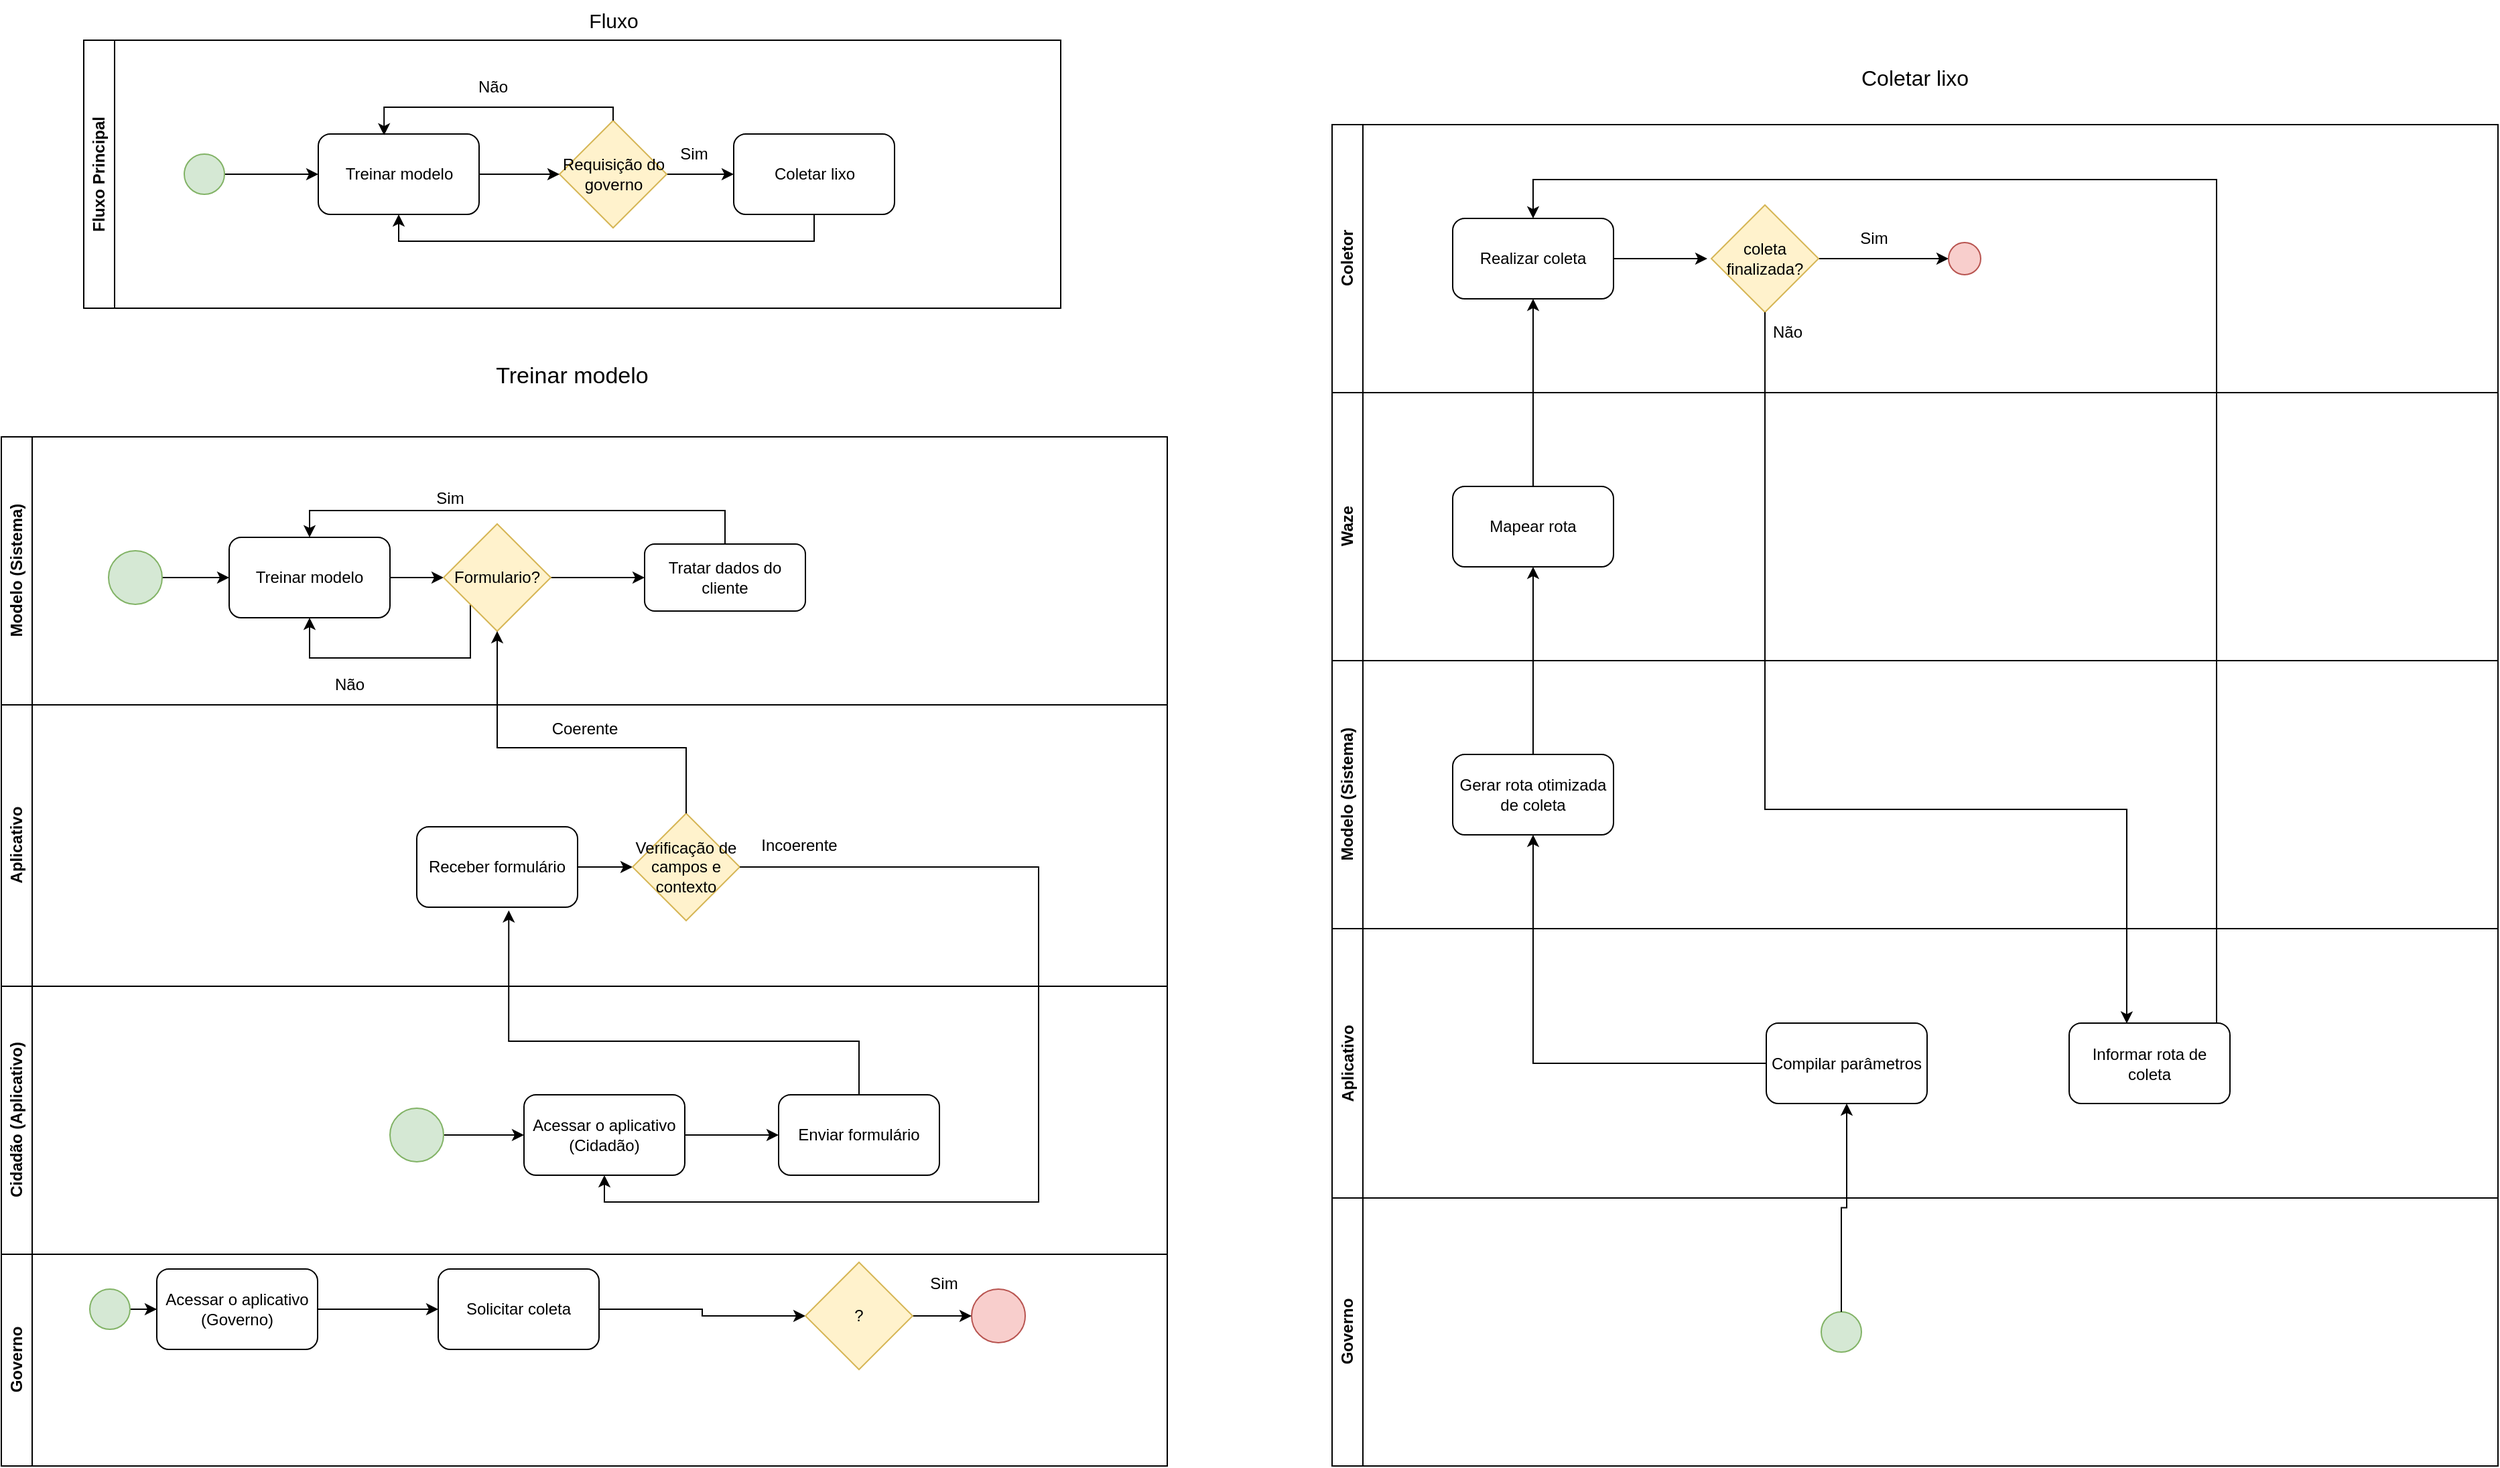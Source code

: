 <mxfile version="26.1.3" pages="3">
  <diagram name="TOBE" id="cgs9fcY_MdLF6vxdl5zY">
    <mxGraphModel dx="2385" dy="1480" grid="0" gridSize="10" guides="1" tooltips="1" connect="1" arrows="1" fold="1" page="1" pageScale="1" pageWidth="827" pageHeight="1169" math="0" shadow="0">
      <root>
        <mxCell id="0" />
        <mxCell id="1" parent="0" />
        <mxCell id="d-VJ-QEy7T55_uepb2rt-17" value="Coletor" style="swimlane;horizontal=0;whiteSpace=wrap;html=1;" parent="1" vertex="1">
          <mxGeometry x="1081" y="977" width="870" height="200" as="geometry" />
        </mxCell>
        <mxCell id="HVkNpmRQjvonwfQjf_y9-4" style="edgeStyle=orthogonalEdgeStyle;rounded=0;orthogonalLoop=1;jettySize=auto;html=1;" parent="d-VJ-QEy7T55_uepb2rt-17" source="d-VJ-QEy7T55_uepb2rt-31" edge="1">
          <mxGeometry relative="1" as="geometry">
            <mxPoint x="280" y="100.0" as="targetPoint" />
          </mxGeometry>
        </mxCell>
        <mxCell id="d-VJ-QEy7T55_uepb2rt-31" value="Realizar coleta" style="rounded=1;whiteSpace=wrap;html=1;" parent="d-VJ-QEy7T55_uepb2rt-17" vertex="1">
          <mxGeometry x="90" y="70" width="120" height="60" as="geometry" />
        </mxCell>
        <mxCell id="HVkNpmRQjvonwfQjf_y9-8" style="edgeStyle=orthogonalEdgeStyle;rounded=0;orthogonalLoop=1;jettySize=auto;html=1;" parent="d-VJ-QEy7T55_uepb2rt-17" source="HVkNpmRQjvonwfQjf_y9-5" edge="1">
          <mxGeometry relative="1" as="geometry">
            <mxPoint x="460" y="100" as="targetPoint" />
          </mxGeometry>
        </mxCell>
        <mxCell id="HVkNpmRQjvonwfQjf_y9-5" value="coleta finalizada?" style="rhombus;whiteSpace=wrap;html=1;fillColor=#fff2cc;strokeColor=#d6b656;" parent="d-VJ-QEy7T55_uepb2rt-17" vertex="1">
          <mxGeometry x="283" y="60" width="80" height="80" as="geometry" />
        </mxCell>
        <mxCell id="HVkNpmRQjvonwfQjf_y9-11" value="" style="ellipse;whiteSpace=wrap;html=1;aspect=fixed;fillColor=#f8cecc;strokeColor=#b85450;" parent="d-VJ-QEy7T55_uepb2rt-17" vertex="1">
          <mxGeometry x="460" y="88" width="24" height="24" as="geometry" />
        </mxCell>
        <mxCell id="HVkNpmRQjvonwfQjf_y9-7" value="Não" style="text;html=1;align=center;verticalAlign=middle;whiteSpace=wrap;rounded=0;" parent="d-VJ-QEy7T55_uepb2rt-17" vertex="1">
          <mxGeometry x="310" y="140" width="60" height="30" as="geometry" />
        </mxCell>
        <mxCell id="HVkNpmRQjvonwfQjf_y9-9" value="Sim" style="text;html=1;align=center;verticalAlign=middle;resizable=0;points=[];autosize=1;strokeColor=none;fillColor=none;" parent="d-VJ-QEy7T55_uepb2rt-17" vertex="1">
          <mxGeometry x="384" y="70" width="40" height="30" as="geometry" />
        </mxCell>
        <mxCell id="d-VJ-QEy7T55_uepb2rt-18" value="Modelo (Sistema)" style="swimlane;horizontal=0;whiteSpace=wrap;html=1;" parent="1" vertex="1">
          <mxGeometry x="1081" y="1377" width="870" height="200" as="geometry" />
        </mxCell>
        <mxCell id="d-VJ-QEy7T55_uepb2rt-28" value="Gerar rota otimizada de coleta" style="rounded=1;whiteSpace=wrap;html=1;" parent="d-VJ-QEy7T55_uepb2rt-18" vertex="1">
          <mxGeometry x="90" y="70" width="120" height="60" as="geometry" />
        </mxCell>
        <mxCell id="d-VJ-QEy7T55_uepb2rt-21" value="Aplicativo" style="swimlane;horizontal=0;whiteSpace=wrap;html=1;" parent="1" vertex="1">
          <mxGeometry x="88" y="1410" width="870" height="210" as="geometry" />
        </mxCell>
        <mxCell id="fbK9W6iJaRy3xWYXGoXf-3" style="edgeStyle=orthogonalEdgeStyle;rounded=0;orthogonalLoop=1;jettySize=auto;html=1;entryX=0;entryY=0.5;entryDx=0;entryDy=0;" parent="d-VJ-QEy7T55_uepb2rt-21" source="d-VJ-QEy7T55_uepb2rt-53" target="fbK9W6iJaRy3xWYXGoXf-2" edge="1">
          <mxGeometry relative="1" as="geometry" />
        </mxCell>
        <mxCell id="d-VJ-QEy7T55_uepb2rt-53" value="Receber formulário" style="rounded=1;whiteSpace=wrap;html=1;" parent="d-VJ-QEy7T55_uepb2rt-21" vertex="1">
          <mxGeometry x="310" y="91" width="120" height="60" as="geometry" />
        </mxCell>
        <mxCell id="fbK9W6iJaRy3xWYXGoXf-2" value="Verificação de campos e contexto" style="rhombus;whiteSpace=wrap;html=1;fillColor=#fff2cc;strokeColor=#d6b656;" parent="d-VJ-QEy7T55_uepb2rt-21" vertex="1">
          <mxGeometry x="471" y="81" width="80" height="80" as="geometry" />
        </mxCell>
        <mxCell id="fbK9W6iJaRy3xWYXGoXf-9" value="Incoerente" style="text;html=1;align=center;verticalAlign=middle;resizable=0;points=[];autosize=1;strokeColor=none;fillColor=none;" parent="d-VJ-QEy7T55_uepb2rt-21" vertex="1">
          <mxGeometry x="557" y="92" width="75" height="26" as="geometry" />
        </mxCell>
        <mxCell id="d-VJ-QEy7T55_uepb2rt-22" value="Cidadão (Aplicativo)" style="swimlane;horizontal=0;whiteSpace=wrap;html=1;" parent="1" vertex="1">
          <mxGeometry x="88" y="1620" width="870" height="200" as="geometry" />
        </mxCell>
        <mxCell id="d-VJ-QEy7T55_uepb2rt-47" style="edgeStyle=orthogonalEdgeStyle;rounded=0;orthogonalLoop=1;jettySize=auto;html=1;entryX=0;entryY=0.5;entryDx=0;entryDy=0;" parent="d-VJ-QEy7T55_uepb2rt-22" source="d-VJ-QEy7T55_uepb2rt-45" target="d-VJ-QEy7T55_uepb2rt-46" edge="1">
          <mxGeometry relative="1" as="geometry" />
        </mxCell>
        <mxCell id="d-VJ-QEy7T55_uepb2rt-45" value="" style="ellipse;whiteSpace=wrap;html=1;aspect=fixed;fillColor=#d5e8d4;strokeColor=#82b366;" parent="d-VJ-QEy7T55_uepb2rt-22" vertex="1">
          <mxGeometry x="290" y="91" width="40" height="40" as="geometry" />
        </mxCell>
        <mxCell id="d-VJ-QEy7T55_uepb2rt-50" style="edgeStyle=orthogonalEdgeStyle;rounded=0;orthogonalLoop=1;jettySize=auto;html=1;" parent="d-VJ-QEy7T55_uepb2rt-22" source="d-VJ-QEy7T55_uepb2rt-46" edge="1">
          <mxGeometry relative="1" as="geometry">
            <mxPoint x="580" y="111" as="targetPoint" />
          </mxGeometry>
        </mxCell>
        <mxCell id="d-VJ-QEy7T55_uepb2rt-46" value="Acessar o aplicativo (Cidadão)" style="rounded=1;whiteSpace=wrap;html=1;" parent="d-VJ-QEy7T55_uepb2rt-22" vertex="1">
          <mxGeometry x="390" y="81" width="120" height="60" as="geometry" />
        </mxCell>
        <mxCell id="d-VJ-QEy7T55_uepb2rt-51" value="Enviar formulário" style="rounded=1;whiteSpace=wrap;html=1;" parent="d-VJ-QEy7T55_uepb2rt-22" vertex="1">
          <mxGeometry x="580" y="81" width="120" height="60" as="geometry" />
        </mxCell>
        <mxCell id="d-VJ-QEy7T55_uepb2rt-43" value="&lt;font style=&quot;font-size: 16px;&quot;&gt;Coletar lixo&lt;/font&gt;" style="text;html=1;align=center;verticalAlign=middle;whiteSpace=wrap;rounded=0;" parent="1" vertex="1">
          <mxGeometry x="1446" y="927" width="140" height="30" as="geometry" />
        </mxCell>
        <mxCell id="d-VJ-QEy7T55_uepb2rt-44" value="&lt;font style=&quot;font-size: 17px;&quot;&gt;Treinar modelo&lt;/font&gt;" style="text;html=1;align=center;verticalAlign=middle;whiteSpace=wrap;rounded=0;" parent="1" vertex="1">
          <mxGeometry x="443" y="1150" width="142" height="30" as="geometry" />
        </mxCell>
        <mxCell id="d-VJ-QEy7T55_uepb2rt-55" value="Modelo (Sistema)" style="swimlane;horizontal=0;whiteSpace=wrap;html=1;startSize=23;" parent="1" vertex="1">
          <mxGeometry x="88" y="1210" width="870" height="200" as="geometry" />
        </mxCell>
        <mxCell id="d-VJ-QEy7T55_uepb2rt-78" style="edgeStyle=orthogonalEdgeStyle;rounded=0;orthogonalLoop=1;jettySize=auto;html=1;entryX=0;entryY=0.5;entryDx=0;entryDy=0;" parent="d-VJ-QEy7T55_uepb2rt-55" source="d-VJ-QEy7T55_uepb2rt-59" target="d-VJ-QEy7T55_uepb2rt-77" edge="1">
          <mxGeometry relative="1" as="geometry" />
        </mxCell>
        <mxCell id="d-VJ-QEy7T55_uepb2rt-59" value="Treinar modelo" style="rounded=1;whiteSpace=wrap;html=1;" parent="d-VJ-QEy7T55_uepb2rt-55" vertex="1">
          <mxGeometry x="170" y="75" width="120" height="60" as="geometry" />
        </mxCell>
        <mxCell id="d-VJ-QEy7T55_uepb2rt-76" style="edgeStyle=orthogonalEdgeStyle;rounded=0;orthogonalLoop=1;jettySize=auto;html=1;entryX=0;entryY=0.5;entryDx=0;entryDy=0;" parent="d-VJ-QEy7T55_uepb2rt-55" source="d-VJ-QEy7T55_uepb2rt-75" target="d-VJ-QEy7T55_uepb2rt-59" edge="1">
          <mxGeometry relative="1" as="geometry" />
        </mxCell>
        <mxCell id="d-VJ-QEy7T55_uepb2rt-75" value="" style="ellipse;whiteSpace=wrap;html=1;aspect=fixed;fillColor=#d5e8d4;strokeColor=#82b366;" parent="d-VJ-QEy7T55_uepb2rt-55" vertex="1">
          <mxGeometry x="80" y="85" width="40" height="40" as="geometry" />
        </mxCell>
        <mxCell id="d-VJ-QEy7T55_uepb2rt-79" style="edgeStyle=orthogonalEdgeStyle;rounded=0;orthogonalLoop=1;jettySize=auto;html=1;entryX=0;entryY=0.5;entryDx=0;entryDy=0;" parent="d-VJ-QEy7T55_uepb2rt-55" source="d-VJ-QEy7T55_uepb2rt-77" target="d-VJ-QEy7T55_uepb2rt-57" edge="1">
          <mxGeometry relative="1" as="geometry" />
        </mxCell>
        <mxCell id="dIDU0ldeqhqFMtYOlS6n-1" style="edgeStyle=orthogonalEdgeStyle;rounded=0;orthogonalLoop=1;jettySize=auto;html=1;entryX=0.5;entryY=1;entryDx=0;entryDy=0;" parent="d-VJ-QEy7T55_uepb2rt-55" source="d-VJ-QEy7T55_uepb2rt-77" target="d-VJ-QEy7T55_uepb2rt-59" edge="1">
          <mxGeometry relative="1" as="geometry">
            <Array as="points">
              <mxPoint x="350" y="165" />
              <mxPoint x="230" y="165" />
            </Array>
          </mxGeometry>
        </mxCell>
        <mxCell id="d-VJ-QEy7T55_uepb2rt-77" value="Formulario?" style="rhombus;whiteSpace=wrap;html=1;fillColor=#fff2cc;strokeColor=#d6b656;" parent="d-VJ-QEy7T55_uepb2rt-55" vertex="1">
          <mxGeometry x="330" y="65" width="80" height="80" as="geometry" />
        </mxCell>
        <mxCell id="d-VJ-QEy7T55_uepb2rt-80" style="edgeStyle=orthogonalEdgeStyle;rounded=0;orthogonalLoop=1;jettySize=auto;html=1;entryX=0.5;entryY=0;entryDx=0;entryDy=0;" parent="d-VJ-QEy7T55_uepb2rt-55" source="d-VJ-QEy7T55_uepb2rt-57" target="d-VJ-QEy7T55_uepb2rt-59" edge="1">
          <mxGeometry relative="1" as="geometry">
            <Array as="points">
              <mxPoint x="540" y="55" />
              <mxPoint x="230" y="55" />
            </Array>
          </mxGeometry>
        </mxCell>
        <mxCell id="d-VJ-QEy7T55_uepb2rt-57" value="Tratar dados do cliente" style="rounded=1;whiteSpace=wrap;html=1;" parent="d-VJ-QEy7T55_uepb2rt-55" vertex="1">
          <mxGeometry x="480" y="80" width="120" height="50" as="geometry" />
        </mxCell>
        <mxCell id="dIDU0ldeqhqFMtYOlS6n-2" value="Não" style="text;html=1;align=center;verticalAlign=middle;whiteSpace=wrap;rounded=0;" parent="d-VJ-QEy7T55_uepb2rt-55" vertex="1">
          <mxGeometry x="230" y="170" width="60" height="30" as="geometry" />
        </mxCell>
        <mxCell id="dIDU0ldeqhqFMtYOlS6n-3" value="Sim" style="text;html=1;align=center;verticalAlign=middle;whiteSpace=wrap;rounded=0;" parent="d-VJ-QEy7T55_uepb2rt-55" vertex="1">
          <mxGeometry x="305" y="31" width="60" height="30" as="geometry" />
        </mxCell>
        <mxCell id="fbK9W6iJaRy3xWYXGoXf-1" style="edgeStyle=orthogonalEdgeStyle;rounded=0;orthogonalLoop=1;jettySize=auto;html=1;entryX=0.5;entryY=1;entryDx=0;entryDy=0;" parent="1" source="d-VJ-QEy7T55_uepb2rt-63" target="d-VJ-QEy7T55_uepb2rt-67" edge="1">
          <mxGeometry relative="1" as="geometry">
            <Array as="points">
              <mxPoint x="694.5" y="1064" />
              <mxPoint x="384.5" y="1064" />
            </Array>
          </mxGeometry>
        </mxCell>
        <mxCell id="d-VJ-QEy7T55_uepb2rt-63" value="Coletar lixo" style="rounded=1;whiteSpace=wrap;html=1;" parent="1" vertex="1">
          <mxGeometry x="634.5" y="984" width="120" height="60" as="geometry" />
        </mxCell>
        <mxCell id="d-VJ-QEy7T55_uepb2rt-65" style="edgeStyle=orthogonalEdgeStyle;rounded=0;orthogonalLoop=1;jettySize=auto;html=1;" parent="1" source="d-VJ-QEy7T55_uepb2rt-64" target="d-VJ-QEy7T55_uepb2rt-63" edge="1">
          <mxGeometry relative="1" as="geometry" />
        </mxCell>
        <mxCell id="d-VJ-QEy7T55_uepb2rt-64" value="Requisição do governo" style="rhombus;whiteSpace=wrap;html=1;fillColor=#fff2cc;strokeColor=#d6b656;" parent="1" vertex="1">
          <mxGeometry x="504.5" y="974" width="80" height="80" as="geometry" />
        </mxCell>
        <mxCell id="d-VJ-QEy7T55_uepb2rt-68" value="" style="edgeStyle=orthogonalEdgeStyle;rounded=0;orthogonalLoop=1;jettySize=auto;html=1;" parent="1" source="d-VJ-QEy7T55_uepb2rt-67" target="d-VJ-QEy7T55_uepb2rt-64" edge="1">
          <mxGeometry relative="1" as="geometry" />
        </mxCell>
        <mxCell id="d-VJ-QEy7T55_uepb2rt-67" value="Treinar modelo" style="rounded=1;whiteSpace=wrap;html=1;" parent="1" vertex="1">
          <mxGeometry x="324.5" y="984" width="120" height="60" as="geometry" />
        </mxCell>
        <mxCell id="d-VJ-QEy7T55_uepb2rt-69" style="edgeStyle=orthogonalEdgeStyle;rounded=0;orthogonalLoop=1;jettySize=auto;html=1;entryX=0.409;entryY=0.017;entryDx=0;entryDy=0;entryPerimeter=0;" parent="1" source="d-VJ-QEy7T55_uepb2rt-64" target="d-VJ-QEy7T55_uepb2rt-67" edge="1">
          <mxGeometry relative="1" as="geometry">
            <Array as="points">
              <mxPoint x="544.5" y="964" />
              <mxPoint x="373.5" y="964" />
            </Array>
          </mxGeometry>
        </mxCell>
        <mxCell id="d-VJ-QEy7T55_uepb2rt-70" value="Não" style="text;html=1;align=center;verticalAlign=middle;whiteSpace=wrap;rounded=0;" parent="1" vertex="1">
          <mxGeometry x="424.5" y="934" width="60" height="30" as="geometry" />
        </mxCell>
        <mxCell id="d-VJ-QEy7T55_uepb2rt-72" value="" style="edgeStyle=orthogonalEdgeStyle;rounded=0;orthogonalLoop=1;jettySize=auto;html=1;" parent="1" source="d-VJ-QEy7T55_uepb2rt-71" target="d-VJ-QEy7T55_uepb2rt-67" edge="1">
          <mxGeometry relative="1" as="geometry" />
        </mxCell>
        <mxCell id="d-VJ-QEy7T55_uepb2rt-71" value="" style="ellipse;whiteSpace=wrap;html=1;aspect=fixed;fillColor=#d5e8d4;strokeColor=#82b366;" parent="1" vertex="1">
          <mxGeometry x="224.5" y="999" width="30" height="30" as="geometry" />
        </mxCell>
        <mxCell id="d-VJ-QEy7T55_uepb2rt-73" value="&lt;font style=&quot;font-size: 15px;&quot;&gt;Fluxo&lt;/font&gt;" style="text;html=1;align=center;verticalAlign=middle;whiteSpace=wrap;rounded=0;" parent="1" vertex="1">
          <mxGeometry x="514.5" y="884" width="60" height="30" as="geometry" />
        </mxCell>
        <mxCell id="d-VJ-QEy7T55_uepb2rt-74" value="Sim" style="text;html=1;align=center;verticalAlign=middle;whiteSpace=wrap;rounded=0;" parent="1" vertex="1">
          <mxGeometry x="574.5" y="984" width="60" height="30" as="geometry" />
        </mxCell>
        <mxCell id="d-VJ-QEy7T55_uepb2rt-82" style="edgeStyle=orthogonalEdgeStyle;rounded=0;orthogonalLoop=1;jettySize=auto;html=1;entryX=0.572;entryY=1.039;entryDx=0;entryDy=0;entryPerimeter=0;" parent="1" source="d-VJ-QEy7T55_uepb2rt-51" target="d-VJ-QEy7T55_uepb2rt-53" edge="1">
          <mxGeometry relative="1" as="geometry">
            <Array as="points">
              <mxPoint x="728" y="1661" />
              <mxPoint x="467" y="1661" />
            </Array>
          </mxGeometry>
        </mxCell>
        <mxCell id="iBNbjOJgGYLXGwrJgdYS-1" value="Aplicativo" style="swimlane;horizontal=0;whiteSpace=wrap;html=1;startSize=23;" parent="1" vertex="1">
          <mxGeometry x="1081" y="1577" width="870" height="201" as="geometry" />
        </mxCell>
        <mxCell id="iBNbjOJgGYLXGwrJgdYS-10" value="Compilar parâmetros" style="rounded=1;whiteSpace=wrap;html=1;" parent="iBNbjOJgGYLXGwrJgdYS-1" vertex="1">
          <mxGeometry x="324" y="70.5" width="120" height="60" as="geometry" />
        </mxCell>
        <mxCell id="iBNbjOJgGYLXGwrJgdYS-17" value="Informar rota de coleta" style="rounded=1;whiteSpace=wrap;html=1;" parent="iBNbjOJgGYLXGwrJgdYS-1" vertex="1">
          <mxGeometry x="550" y="70.5" width="120" height="60" as="geometry" />
        </mxCell>
        <mxCell id="d-VJ-QEy7T55_uepb2rt-20" value="Governo" style="swimlane;horizontal=0;whiteSpace=wrap;html=1;" parent="1" vertex="1">
          <mxGeometry x="1081" y="1778" width="870" height="200" as="geometry" />
        </mxCell>
        <mxCell id="d-VJ-QEy7T55_uepb2rt-24" value="" style="ellipse;whiteSpace=wrap;html=1;aspect=fixed;fillColor=#d5e8d4;strokeColor=#82b366;" parent="d-VJ-QEy7T55_uepb2rt-20" vertex="1">
          <mxGeometry x="365" y="85" width="30" height="30" as="geometry" />
        </mxCell>
        <mxCell id="iBNbjOJgGYLXGwrJgdYS-11" style="edgeStyle=orthogonalEdgeStyle;rounded=0;orthogonalLoop=1;jettySize=auto;html=1;entryX=0.5;entryY=1;entryDx=0;entryDy=0;" parent="1" source="iBNbjOJgGYLXGwrJgdYS-10" target="d-VJ-QEy7T55_uepb2rt-28" edge="1">
          <mxGeometry relative="1" as="geometry" />
        </mxCell>
        <mxCell id="iBNbjOJgGYLXGwrJgdYS-12" value="Waze" style="swimlane;horizontal=0;whiteSpace=wrap;html=1;" parent="1" vertex="1">
          <mxGeometry x="1081" y="1177" width="870" height="200" as="geometry" />
        </mxCell>
        <mxCell id="iBNbjOJgGYLXGwrJgdYS-13" value="Mapear rota" style="rounded=1;whiteSpace=wrap;html=1;" parent="iBNbjOJgGYLXGwrJgdYS-12" vertex="1">
          <mxGeometry x="90" y="70" width="120" height="60" as="geometry" />
        </mxCell>
        <mxCell id="iBNbjOJgGYLXGwrJgdYS-15" style="edgeStyle=orthogonalEdgeStyle;rounded=0;orthogonalLoop=1;jettySize=auto;html=1;entryX=0.5;entryY=1;entryDx=0;entryDy=0;" parent="1" source="d-VJ-QEy7T55_uepb2rt-28" target="iBNbjOJgGYLXGwrJgdYS-13" edge="1">
          <mxGeometry relative="1" as="geometry" />
        </mxCell>
        <mxCell id="iBNbjOJgGYLXGwrJgdYS-16" style="edgeStyle=orthogonalEdgeStyle;rounded=0;orthogonalLoop=1;jettySize=auto;html=1;entryX=0.5;entryY=1;entryDx=0;entryDy=0;" parent="1" source="iBNbjOJgGYLXGwrJgdYS-13" target="d-VJ-QEy7T55_uepb2rt-31" edge="1">
          <mxGeometry relative="1" as="geometry" />
        </mxCell>
        <mxCell id="HVkNpmRQjvonwfQjf_y9-6" style="edgeStyle=orthogonalEdgeStyle;rounded=0;orthogonalLoop=1;jettySize=auto;html=1;entryX=0.358;entryY=0.005;entryDx=0;entryDy=0;entryPerimeter=0;" parent="1" source="HVkNpmRQjvonwfQjf_y9-5" target="iBNbjOJgGYLXGwrJgdYS-17" edge="1">
          <mxGeometry relative="1" as="geometry">
            <Array as="points">
              <mxPoint x="1404" y="1488" />
              <mxPoint x="1674" y="1488" />
            </Array>
          </mxGeometry>
        </mxCell>
        <mxCell id="HVkNpmRQjvonwfQjf_y9-13" style="edgeStyle=orthogonalEdgeStyle;rounded=0;orthogonalLoop=1;jettySize=auto;html=1;" parent="1" source="iBNbjOJgGYLXGwrJgdYS-17" target="d-VJ-QEy7T55_uepb2rt-31" edge="1">
          <mxGeometry relative="1" as="geometry">
            <Array as="points">
              <mxPoint x="1741" y="1277" />
              <mxPoint x="1741" y="1018" />
              <mxPoint x="1231" y="1018" />
            </Array>
          </mxGeometry>
        </mxCell>
        <mxCell id="fbK9W6iJaRy3xWYXGoXf-5" style="edgeStyle=orthogonalEdgeStyle;rounded=0;orthogonalLoop=1;jettySize=auto;html=1;" parent="1" source="fbK9W6iJaRy3xWYXGoXf-2" target="d-VJ-QEy7T55_uepb2rt-77" edge="1">
          <mxGeometry relative="1" as="geometry">
            <Array as="points">
              <mxPoint x="599" y="1442" />
              <mxPoint x="458" y="1442" />
            </Array>
          </mxGeometry>
        </mxCell>
        <mxCell id="fbK9W6iJaRy3xWYXGoXf-6" value="Coerente" style="text;html=1;align=center;verticalAlign=middle;resizable=0;points=[];autosize=1;strokeColor=none;fillColor=none;" parent="1" vertex="1">
          <mxGeometry x="489" y="1415" width="67" height="26" as="geometry" />
        </mxCell>
        <mxCell id="fbK9W6iJaRy3xWYXGoXf-10" style="edgeStyle=orthogonalEdgeStyle;rounded=0;orthogonalLoop=1;jettySize=auto;html=1;entryX=0.5;entryY=1;entryDx=0;entryDy=0;" parent="1" source="fbK9W6iJaRy3xWYXGoXf-2" target="d-VJ-QEy7T55_uepb2rt-46" edge="1">
          <mxGeometry relative="1" as="geometry">
            <Array as="points">
              <mxPoint x="862" y="1531" />
              <mxPoint x="862" y="1781" />
              <mxPoint x="538" y="1781" />
            </Array>
          </mxGeometry>
        </mxCell>
        <mxCell id="Mr06SyDZ58Q6DUUmH8cc-7" value="Fluxo Principal" style="swimlane;horizontal=0;whiteSpace=wrap;html=1;" vertex="1" parent="1">
          <mxGeometry x="149.5" y="914" width="729" height="200" as="geometry" />
        </mxCell>
        <mxCell id="Mr06SyDZ58Q6DUUmH8cc-9" style="edgeStyle=orthogonalEdgeStyle;rounded=0;orthogonalLoop=1;jettySize=auto;html=1;" edge="1" parent="1" source="Mr06SyDZ58Q6DUUmH8cc-10">
          <mxGeometry relative="1" as="geometry">
            <mxPoint x="414" y="1861" as="targetPoint" />
          </mxGeometry>
        </mxCell>
        <mxCell id="Mr06SyDZ58Q6DUUmH8cc-10" value="Acessar o aplicativo (Governo)" style="rounded=1;whiteSpace=wrap;html=1;" vertex="1" parent="1">
          <mxGeometry x="204" y="1831" width="120" height="60" as="geometry" />
        </mxCell>
        <mxCell id="Mr06SyDZ58Q6DUUmH8cc-11" style="edgeStyle=orthogonalEdgeStyle;rounded=0;orthogonalLoop=1;jettySize=auto;html=1;" edge="1" parent="1" source="Mr06SyDZ58Q6DUUmH8cc-12" target="Mr06SyDZ58Q6DUUmH8cc-10">
          <mxGeometry relative="1" as="geometry" />
        </mxCell>
        <mxCell id="Mr06SyDZ58Q6DUUmH8cc-12" value="" style="ellipse;whiteSpace=wrap;html=1;aspect=fixed;fillColor=#d5e8d4;strokeColor=#82b366;" vertex="1" parent="1">
          <mxGeometry x="154" y="1846" width="30" height="30" as="geometry" />
        </mxCell>
        <mxCell id="Mr06SyDZ58Q6DUUmH8cc-23" style="edgeStyle=orthogonalEdgeStyle;rounded=0;orthogonalLoop=1;jettySize=auto;html=1;entryX=0;entryY=0.5;entryDx=0;entryDy=0;" edge="1" parent="1" source="Mr06SyDZ58Q6DUUmH8cc-13" target="Mr06SyDZ58Q6DUUmH8cc-22">
          <mxGeometry relative="1" as="geometry" />
        </mxCell>
        <mxCell id="Mr06SyDZ58Q6DUUmH8cc-13" value="Solicitar coleta" style="rounded=1;whiteSpace=wrap;html=1;" vertex="1" parent="1">
          <mxGeometry x="414" y="1831" width="120" height="60" as="geometry" />
        </mxCell>
        <mxCell id="Mr06SyDZ58Q6DUUmH8cc-14" value="Governo" style="swimlane;horizontal=0;whiteSpace=wrap;html=1;" vertex="1" parent="1">
          <mxGeometry x="88" y="1820" width="870" height="158" as="geometry" />
        </mxCell>
        <mxCell id="Mr06SyDZ58Q6DUUmH8cc-17" value="" style="ellipse;whiteSpace=wrap;html=1;aspect=fixed;fillColor=#f8cecc;strokeColor=#b85450;" vertex="1" parent="Mr06SyDZ58Q6DUUmH8cc-14">
          <mxGeometry x="724" y="26" width="40" height="40" as="geometry" />
        </mxCell>
        <mxCell id="Mr06SyDZ58Q6DUUmH8cc-24" style="edgeStyle=orthogonalEdgeStyle;rounded=0;orthogonalLoop=1;jettySize=auto;html=1;entryX=0;entryY=0.5;entryDx=0;entryDy=0;" edge="1" parent="Mr06SyDZ58Q6DUUmH8cc-14" source="Mr06SyDZ58Q6DUUmH8cc-22" target="Mr06SyDZ58Q6DUUmH8cc-17">
          <mxGeometry relative="1" as="geometry" />
        </mxCell>
        <mxCell id="Mr06SyDZ58Q6DUUmH8cc-22" value="?" style="rhombus;whiteSpace=wrap;html=1;fillColor=#fff2cc;strokeColor=#d6b656;" vertex="1" parent="Mr06SyDZ58Q6DUUmH8cc-14">
          <mxGeometry x="600" y="6" width="80" height="80" as="geometry" />
        </mxCell>
        <mxCell id="Mr06SyDZ58Q6DUUmH8cc-21" style="edgeStyle=orthogonalEdgeStyle;rounded=0;orthogonalLoop=1;jettySize=auto;html=1;" edge="1" parent="1" source="d-VJ-QEy7T55_uepb2rt-24" target="iBNbjOJgGYLXGwrJgdYS-10">
          <mxGeometry relative="1" as="geometry" />
        </mxCell>
        <mxCell id="Mr06SyDZ58Q6DUUmH8cc-26" value="Sim" style="text;html=1;align=center;verticalAlign=middle;resizable=0;points=[];autosize=1;strokeColor=none;fillColor=none;" vertex="1" parent="1">
          <mxGeometry x="771" y="1829" width="39" height="26" as="geometry" />
        </mxCell>
      </root>
    </mxGraphModel>
  </diagram>
  <diagram id="uuC1ExW2EnVE1ZP-EElV" name="ASIS">
    <mxGraphModel dx="1122" dy="1865" grid="0" gridSize="10" guides="1" tooltips="1" connect="1" arrows="1" fold="1" page="1" pageScale="1" pageWidth="827" pageHeight="1169" math="0" shadow="0">
      <root>
        <mxCell id="0" />
        <mxCell id="1" parent="0" />
        <mxCell id="wTCXj8QKER4XCNnipOte-1" value="Coletor" style="swimlane;horizontal=0;whiteSpace=wrap;html=1;" parent="1" vertex="1">
          <mxGeometry x="23" y="-440" width="740" height="200" as="geometry" />
        </mxCell>
        <mxCell id="wTCXj8QKER4XCNnipOte-2" style="edgeStyle=orthogonalEdgeStyle;rounded=0;orthogonalLoop=1;jettySize=auto;html=1;entryX=0;entryY=0.5;entryDx=0;entryDy=0;" parent="wTCXj8QKER4XCNnipOte-1" source="wTCXj8QKER4XCNnipOte-3" target="wTCXj8QKER4XCNnipOte-5" edge="1">
          <mxGeometry relative="1" as="geometry" />
        </mxCell>
        <mxCell id="wTCXj8QKER4XCNnipOte-3" value="Deslocar até a area de coleta" style="rounded=1;whiteSpace=wrap;html=1;" parent="wTCXj8QKER4XCNnipOte-1" vertex="1">
          <mxGeometry x="130" y="80" width="120" height="60" as="geometry" />
        </mxCell>
        <mxCell id="wTCXj8QKER4XCNnipOte-5" value="Realizar a coleta de lixo" style="rounded=1;whiteSpace=wrap;html=1;" parent="wTCXj8QKER4XCNnipOte-1" vertex="1">
          <mxGeometry x="320" y="80" width="120" height="60" as="geometry" />
        </mxCell>
        <mxCell id="wTCXj8QKER4XCNnipOte-7" value="Governo" style="swimlane;horizontal=0;whiteSpace=wrap;html=1;" parent="1" vertex="1">
          <mxGeometry x="23" y="-240" width="740" height="200" as="geometry" />
        </mxCell>
        <mxCell id="wTCXj8QKER4XCNnipOte-8" value="Enviar pontos de coleta de lixo" style="rounded=1;whiteSpace=wrap;html=1;" parent="wTCXj8QKER4XCNnipOte-7" vertex="1">
          <mxGeometry x="130" y="65" width="120" height="60" as="geometry" />
        </mxCell>
        <mxCell id="wTCXj8QKER4XCNnipOte-9" value="" style="edgeStyle=orthogonalEdgeStyle;rounded=0;orthogonalLoop=1;jettySize=auto;html=1;" parent="wTCXj8QKER4XCNnipOte-7" source="wTCXj8QKER4XCNnipOte-10" target="wTCXj8QKER4XCNnipOte-8" edge="1">
          <mxGeometry relative="1" as="geometry" />
        </mxCell>
        <mxCell id="wTCXj8QKER4XCNnipOte-10" value="" style="ellipse;whiteSpace=wrap;html=1;aspect=fixed;" parent="wTCXj8QKER4XCNnipOte-7" vertex="1">
          <mxGeometry x="50" y="80" width="30" height="30" as="geometry" />
        </mxCell>
        <mxCell id="wTCXj8QKER4XCNnipOte-11" value="Armazenar e atualizar dados de coleta de determinada região" style="rounded=1;whiteSpace=wrap;html=1;" parent="wTCXj8QKER4XCNnipOte-7" vertex="1">
          <mxGeometry x="490" y="65" width="120" height="60" as="geometry" />
        </mxCell>
        <mxCell id="wTCXj8QKER4XCNnipOte-12" style="edgeStyle=orthogonalEdgeStyle;rounded=0;orthogonalLoop=1;jettySize=auto;html=1;entryX=0.5;entryY=1;entryDx=0;entryDy=0;" parent="1" source="wTCXj8QKER4XCNnipOte-8" target="wTCXj8QKER4XCNnipOte-3" edge="1">
          <mxGeometry relative="1" as="geometry" />
        </mxCell>
        <mxCell id="wTCXj8QKER4XCNnipOte-13" style="edgeStyle=orthogonalEdgeStyle;rounded=0;orthogonalLoop=1;jettySize=auto;html=1;entryX=0.5;entryY=0;entryDx=0;entryDy=0;" parent="1" source="wTCXj8QKER4XCNnipOte-6" target="wTCXj8QKER4XCNnipOte-11" edge="1">
          <mxGeometry relative="1" as="geometry" />
        </mxCell>
        <mxCell id="mcsDHGBkHHWBhTmkvLJ1-1" value="Estação" style="swimlane;horizontal=0;whiteSpace=wrap;html=1;" vertex="1" parent="1">
          <mxGeometry x="23" y="-640" width="740" height="200" as="geometry" />
        </mxCell>
        <mxCell id="wTCXj8QKER4XCNnipOte-6" value="Enviar dados da coleta" style="rounded=1;whiteSpace=wrap;html=1;" parent="mcsDHGBkHHWBhTmkvLJ1-1" vertex="1">
          <mxGeometry x="490" y="60" width="120" height="60" as="geometry" />
        </mxCell>
        <mxCell id="wTCXj8QKER4XCNnipOte-4" style="edgeStyle=orthogonalEdgeStyle;rounded=0;orthogonalLoop=1;jettySize=auto;html=1;entryX=0;entryY=0.5;entryDx=0;entryDy=0;" parent="1" source="wTCXj8QKER4XCNnipOte-5" target="wTCXj8QKER4XCNnipOte-6" edge="1">
          <mxGeometry relative="1" as="geometry" />
        </mxCell>
      </root>
    </mxGraphModel>
  </diagram>
  <diagram id="k8DME1YZ3myZ3cDt4jJw" name="CASOSDEUSO">
    <mxGraphModel dx="2049" dy="1054" grid="1" gridSize="10" guides="1" tooltips="1" connect="1" arrows="1" fold="1" page="1" pageScale="1" pageWidth="827" pageHeight="1169" math="0" shadow="0">
      <root>
        <mxCell id="0" />
        <mxCell id="1" parent="0" />
        <mxCell id="48PQxRek5Wm6yvdUXE-k-1" value="Diagrama de Casos de Uso" style="swimlane;whiteSpace=wrap;html=1;" parent="1" vertex="1">
          <mxGeometry x="190" y="20" width="420" height="940" as="geometry" />
        </mxCell>
        <mxCell id="48PQxRek5Wm6yvdUXE-k-2" value="UC01:Acessar o Aplicativo (Governo&lt;span style=&quot;background-color: transparent; color: light-dark(rgb(0, 0, 0), rgb(255, 255, 255));&quot;&gt;)&lt;/span&gt;" style="rounded=1;whiteSpace=wrap;html=1;" parent="48PQxRek5Wm6yvdUXE-k-1" vertex="1">
          <mxGeometry x="150" y="110" width="120" height="60" as="geometry" />
        </mxCell>
        <mxCell id="48PQxRek5Wm6yvdUXE-k-4" value="UC02:Solicitar coleta" style="rounded=1;whiteSpace=wrap;html=1;" parent="48PQxRek5Wm6yvdUXE-k-1" vertex="1">
          <mxGeometry x="150" y="210" width="120" height="60" as="geometry" />
        </mxCell>
        <mxCell id="48PQxRek5Wm6yvdUXE-k-5" value="UC03:Mapear rota" style="rounded=1;whiteSpace=wrap;html=1;" parent="48PQxRek5Wm6yvdUXE-k-1" vertex="1">
          <mxGeometry x="150" y="300" width="120" height="60" as="geometry" />
        </mxCell>
        <mxCell id="48PQxRek5Wm6yvdUXE-k-6" value="UC04:Realizar coleta" style="rounded=1;whiteSpace=wrap;html=1;" parent="48PQxRek5Wm6yvdUXE-k-1" vertex="1">
          <mxGeometry x="150" y="390" width="120" height="60" as="geometry" />
        </mxCell>
        <mxCell id="48PQxRek5Wm6yvdUXE-k-7" value="UC05:Informar rota de coleta" style="rounded=1;whiteSpace=wrap;html=1;" parent="48PQxRek5Wm6yvdUXE-k-1" vertex="1">
          <mxGeometry x="150" y="480" width="120" height="60" as="geometry" />
        </mxCell>
        <mxCell id="48PQxRek5Wm6yvdUXE-k-8" value="UC06:Acessar o aplicativo ( usuário comum)" style="rounded=1;whiteSpace=wrap;html=1;" parent="48PQxRek5Wm6yvdUXE-k-1" vertex="1">
          <mxGeometry x="150" y="570" width="120" height="60" as="geometry" />
        </mxCell>
        <mxCell id="48PQxRek5Wm6yvdUXE-k-14" value="UC07:Enviar formulário" style="rounded=1;whiteSpace=wrap;html=1;" parent="48PQxRek5Wm6yvdUXE-k-1" vertex="1">
          <mxGeometry x="150" y="710" width="120" height="60" as="geometry" />
        </mxCell>
        <mxCell id="hLml2hToEAXO_lOhZdsG-9" style="edgeStyle=orthogonalEdgeStyle;rounded=0;orthogonalLoop=1;jettySize=auto;html=1;entryX=0;entryY=0.5;entryDx=0;entryDy=0;" edge="1" parent="1" source="48PQxRek5Wm6yvdUXE-k-9" target="48PQxRek5Wm6yvdUXE-k-2">
          <mxGeometry relative="1" as="geometry" />
        </mxCell>
        <mxCell id="hLml2hToEAXO_lOhZdsG-22" style="edgeStyle=orthogonalEdgeStyle;rounded=0;orthogonalLoop=1;jettySize=auto;html=1;entryX=0;entryY=0.5;entryDx=0;entryDy=0;" edge="1" parent="1" source="48PQxRek5Wm6yvdUXE-k-9" target="48PQxRek5Wm6yvdUXE-k-7">
          <mxGeometry relative="1" as="geometry" />
        </mxCell>
        <mxCell id="48PQxRek5Wm6yvdUXE-k-9" value="Governo" style="shape=umlActor;verticalLabelPosition=bottom;verticalAlign=top;html=1;outlineConnect=0;" parent="1" vertex="1">
          <mxGeometry x="90" y="320" width="30" height="60" as="geometry" />
        </mxCell>
        <mxCell id="hLml2hToEAXO_lOhZdsG-15" style="edgeStyle=orthogonalEdgeStyle;rounded=0;orthogonalLoop=1;jettySize=auto;html=1;entryX=0;entryY=0.5;entryDx=0;entryDy=0;" edge="1" parent="1" source="48PQxRek5Wm6yvdUXE-k-20" target="48PQxRek5Wm6yvdUXE-k-5">
          <mxGeometry relative="1" as="geometry">
            <Array as="points">
              <mxPoint x="270" y="480" />
              <mxPoint x="270" y="350" />
            </Array>
          </mxGeometry>
        </mxCell>
        <mxCell id="hLml2hToEAXO_lOhZdsG-16" style="edgeStyle=orthogonalEdgeStyle;rounded=0;orthogonalLoop=1;jettySize=auto;html=1;entryX=0;entryY=0.5;entryDx=0;entryDy=0;" edge="1" parent="1" source="48PQxRek5Wm6yvdUXE-k-20" target="48PQxRek5Wm6yvdUXE-k-6">
          <mxGeometry relative="1" as="geometry">
            <Array as="points">
              <mxPoint x="270" y="480" />
              <mxPoint x="270" y="440" />
            </Array>
          </mxGeometry>
        </mxCell>
        <mxCell id="48PQxRek5Wm6yvdUXE-k-20" value="Coletor" style="shape=umlActor;verticalLabelPosition=bottom;verticalAlign=top;html=1;outlineConnect=0;" parent="1" vertex="1">
          <mxGeometry x="90" y="450" width="30" height="60" as="geometry" />
        </mxCell>
        <mxCell id="hLml2hToEAXO_lOhZdsG-24" style="edgeStyle=orthogonalEdgeStyle;rounded=0;orthogonalLoop=1;jettySize=auto;html=1;entryX=1;entryY=0.5;entryDx=0;entryDy=0;" edge="1" parent="1" source="48PQxRek5Wm6yvdUXE-k-26" target="48PQxRek5Wm6yvdUXE-k-8">
          <mxGeometry relative="1" as="geometry">
            <Array as="points">
              <mxPoint x="600" y="730" />
              <mxPoint x="600" y="620" />
            </Array>
          </mxGeometry>
        </mxCell>
        <mxCell id="hLml2hToEAXO_lOhZdsG-26" style="edgeStyle=orthogonalEdgeStyle;rounded=0;orthogonalLoop=1;jettySize=auto;html=1;entryX=1;entryY=0.5;entryDx=0;entryDy=0;" edge="1" parent="1" source="48PQxRek5Wm6yvdUXE-k-26" target="48PQxRek5Wm6yvdUXE-k-14">
          <mxGeometry relative="1" as="geometry">
            <Array as="points">
              <mxPoint x="600" y="730" />
              <mxPoint x="600" y="760" />
            </Array>
          </mxGeometry>
        </mxCell>
        <mxCell id="48PQxRek5Wm6yvdUXE-k-26" value="Cidadão" style="shape=umlActor;verticalLabelPosition=bottom;verticalAlign=top;html=1;outlineConnect=0;" parent="1" vertex="1">
          <mxGeometry x="710" y="700" width="30" height="60" as="geometry" />
        </mxCell>
        <mxCell id="hLml2hToEAXO_lOhZdsG-8" style="edgeStyle=orthogonalEdgeStyle;rounded=0;orthogonalLoop=1;jettySize=auto;html=1;entryX=1;entryY=0.5;entryDx=0;entryDy=0;" edge="1" parent="1" source="hLml2hToEAXO_lOhZdsG-3" target="48PQxRek5Wm6yvdUXE-k-2">
          <mxGeometry relative="1" as="geometry" />
        </mxCell>
        <mxCell id="hLml2hToEAXO_lOhZdsG-11" style="edgeStyle=orthogonalEdgeStyle;rounded=0;orthogonalLoop=1;jettySize=auto;html=1;entryX=1;entryY=0.5;entryDx=0;entryDy=0;" edge="1" parent="1" source="hLml2hToEAXO_lOhZdsG-3" target="48PQxRek5Wm6yvdUXE-k-4">
          <mxGeometry relative="1" as="geometry" />
        </mxCell>
        <mxCell id="hLml2hToEAXO_lOhZdsG-18" style="edgeStyle=orthogonalEdgeStyle;rounded=0;orthogonalLoop=1;jettySize=auto;html=1;" edge="1" parent="1" source="hLml2hToEAXO_lOhZdsG-3">
          <mxGeometry relative="1" as="geometry">
            <mxPoint x="460" y="430" as="targetPoint" />
            <Array as="points">
              <mxPoint x="460" y="430" />
            </Array>
          </mxGeometry>
        </mxCell>
        <mxCell id="hLml2hToEAXO_lOhZdsG-21" style="edgeStyle=orthogonalEdgeStyle;rounded=0;orthogonalLoop=1;jettySize=auto;html=1;entryX=1;entryY=0.75;entryDx=0;entryDy=0;" edge="1" parent="1" source="hLml2hToEAXO_lOhZdsG-3" target="48PQxRek5Wm6yvdUXE-k-7">
          <mxGeometry relative="1" as="geometry">
            <Array as="points">
              <mxPoint x="585" y="420" />
              <mxPoint x="585" y="545" />
            </Array>
          </mxGeometry>
        </mxCell>
        <mxCell id="hLml2hToEAXO_lOhZdsG-25" style="edgeStyle=orthogonalEdgeStyle;rounded=0;orthogonalLoop=1;jettySize=auto;html=1;entryX=1;entryY=0.75;entryDx=0;entryDy=0;" edge="1" parent="1" source="hLml2hToEAXO_lOhZdsG-3" target="48PQxRek5Wm6yvdUXE-k-8">
          <mxGeometry relative="1" as="geometry">
            <mxPoint x="530" y="640" as="targetPoint" />
            <Array as="points">
              <mxPoint x="560" y="420" />
              <mxPoint x="560" y="635" />
            </Array>
          </mxGeometry>
        </mxCell>
        <mxCell id="hLml2hToEAXO_lOhZdsG-27" style="edgeStyle=orthogonalEdgeStyle;rounded=0;orthogonalLoop=1;jettySize=auto;html=1;entryX=1;entryY=0.25;entryDx=0;entryDy=0;" edge="1" parent="1" source="hLml2hToEAXO_lOhZdsG-3" target="48PQxRek5Wm6yvdUXE-k-14">
          <mxGeometry relative="1" as="geometry" />
        </mxCell>
        <mxCell id="hLml2hToEAXO_lOhZdsG-3" value="Aplicativo" style="shape=umlActor;verticalLabelPosition=bottom;verticalAlign=top;html=1;outlineConnect=0;" vertex="1" parent="1">
          <mxGeometry x="710" y="390" width="30" height="60" as="geometry" />
        </mxCell>
        <mxCell id="hLml2hToEAXO_lOhZdsG-10" style="edgeStyle=orthogonalEdgeStyle;rounded=0;orthogonalLoop=1;jettySize=auto;html=1;entryX=-0.008;entryY=0.383;entryDx=0;entryDy=0;entryPerimeter=0;" edge="1" parent="1" source="48PQxRek5Wm6yvdUXE-k-9" target="48PQxRek5Wm6yvdUXE-k-4">
          <mxGeometry relative="1" as="geometry" />
        </mxCell>
        <mxCell id="hLml2hToEAXO_lOhZdsG-23" style="edgeStyle=orthogonalEdgeStyle;rounded=0;orthogonalLoop=1;jettySize=auto;html=1;entryX=0;entryY=0.75;entryDx=0;entryDy=0;" edge="1" parent="1" source="hLml2hToEAXO_lOhZdsG-12" target="48PQxRek5Wm6yvdUXE-k-5">
          <mxGeometry relative="1" as="geometry">
            <Array as="points">
              <mxPoint x="250" y="620" />
              <mxPoint x="250" y="365" />
            </Array>
          </mxGeometry>
        </mxCell>
        <mxCell id="hLml2hToEAXO_lOhZdsG-12" value="Modelo" style="shape=umlActor;verticalLabelPosition=bottom;verticalAlign=top;html=1;outlineConnect=0;" vertex="1" parent="1">
          <mxGeometry x="90" y="590" width="30" height="60" as="geometry" />
        </mxCell>
        <mxCell id="hLml2hToEAXO_lOhZdsG-14" style="edgeStyle=orthogonalEdgeStyle;rounded=0;orthogonalLoop=1;jettySize=auto;html=1;entryX=1;entryY=0.5;entryDx=0;entryDy=0;" edge="1" parent="1" source="hLml2hToEAXO_lOhZdsG-13" target="48PQxRek5Wm6yvdUXE-k-5">
          <mxGeometry relative="1" as="geometry">
            <Array as="points">
              <mxPoint x="530" y="590" />
              <mxPoint x="530" y="350" />
            </Array>
          </mxGeometry>
        </mxCell>
        <mxCell id="hLml2hToEAXO_lOhZdsG-17" style="edgeStyle=orthogonalEdgeStyle;rounded=0;orthogonalLoop=1;jettySize=auto;html=1;entryX=1;entryY=0.5;entryDx=0;entryDy=0;" edge="1" parent="1" source="hLml2hToEAXO_lOhZdsG-13" target="48PQxRek5Wm6yvdUXE-k-6">
          <mxGeometry relative="1" as="geometry">
            <Array as="points">
              <mxPoint x="530" y="590" />
              <mxPoint x="530" y="440" />
            </Array>
          </mxGeometry>
        </mxCell>
        <mxCell id="hLml2hToEAXO_lOhZdsG-13" value="Waze" style="shape=umlActor;verticalLabelPosition=bottom;verticalAlign=top;html=1;outlineConnect=0;" vertex="1" parent="1">
          <mxGeometry x="710" y="560" width="30" height="60" as="geometry" />
        </mxCell>
        <mxCell id="hLml2hToEAXO_lOhZdsG-20" style="edgeStyle=orthogonalEdgeStyle;rounded=0;orthogonalLoop=1;jettySize=auto;html=1;entryX=1.028;entryY=0.361;entryDx=0;entryDy=0;entryPerimeter=0;" edge="1" parent="1" source="hLml2hToEAXO_lOhZdsG-13" target="48PQxRek5Wm6yvdUXE-k-7">
          <mxGeometry relative="1" as="geometry">
            <Array as="points">
              <mxPoint x="530" y="590" />
              <mxPoint x="530" y="522" />
            </Array>
          </mxGeometry>
        </mxCell>
      </root>
    </mxGraphModel>
  </diagram>
</mxfile>
